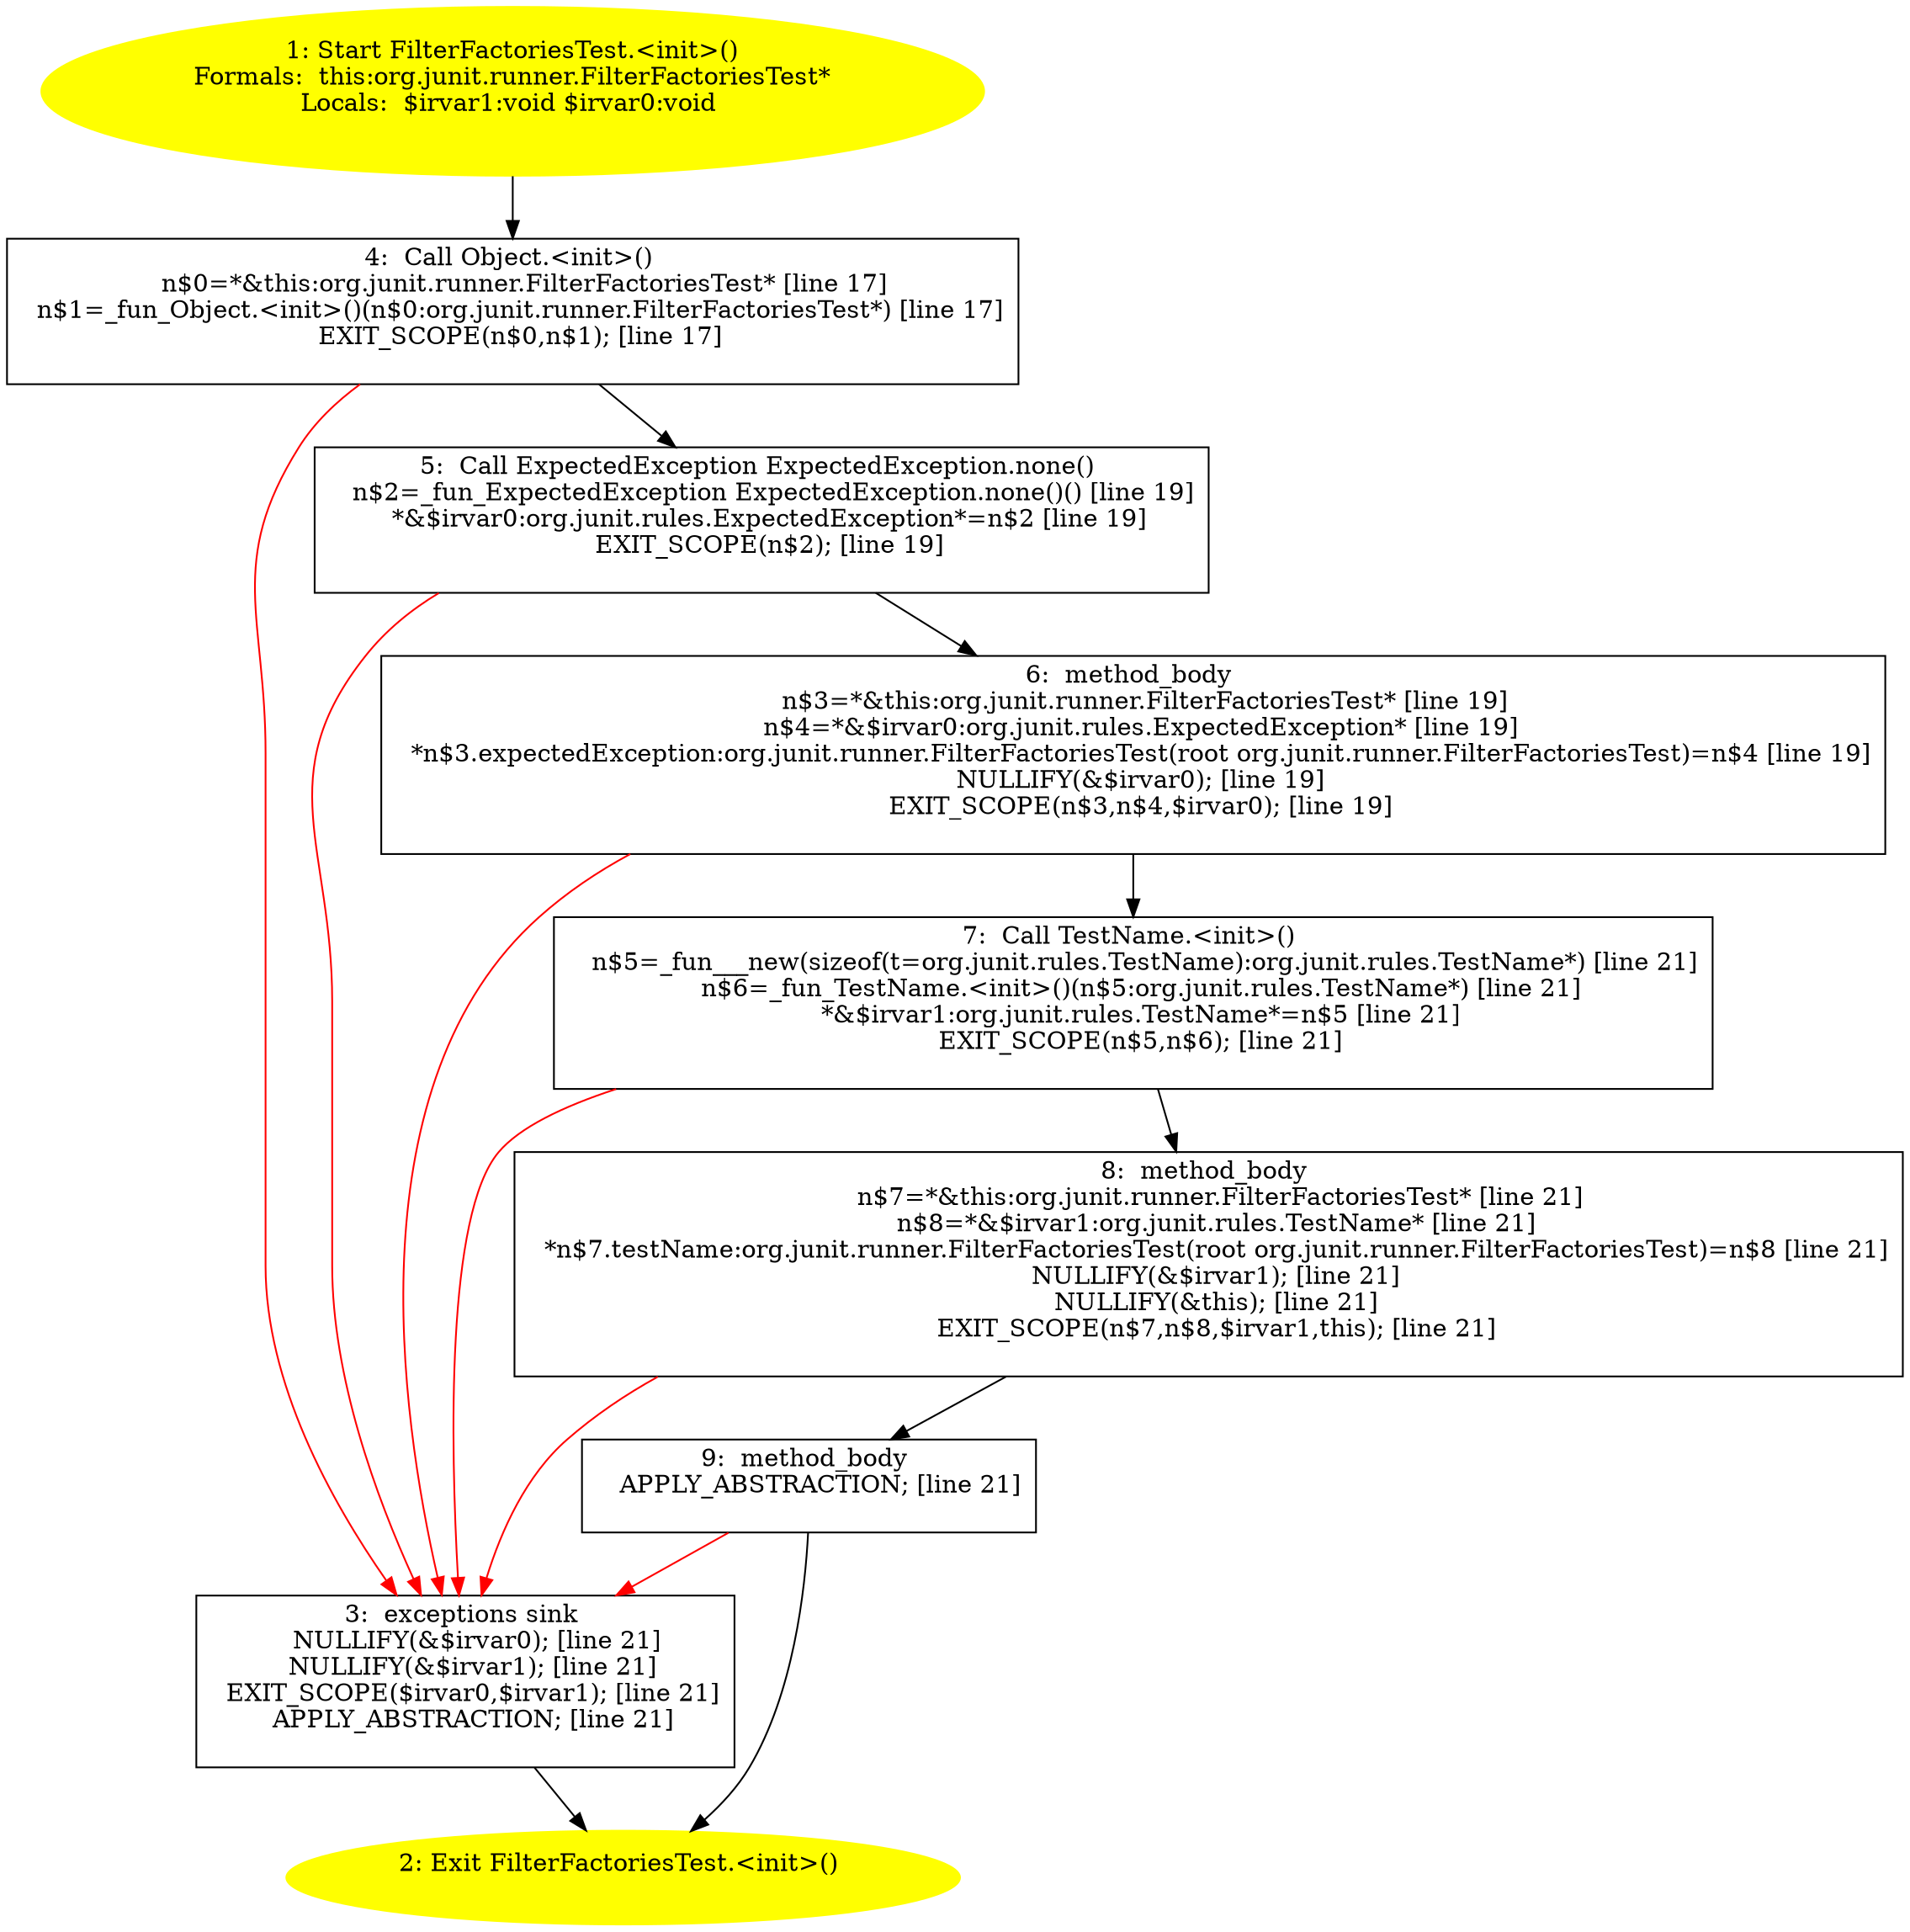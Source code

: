 /* @generated */
digraph cfg {
"org.junit.runner.FilterFactoriesTest.<init>().06a18414f97bbb165f046670eee36a52_1" [label="1: Start FilterFactoriesTest.<init>()\nFormals:  this:org.junit.runner.FilterFactoriesTest*\nLocals:  $irvar1:void $irvar0:void \n  " color=yellow style=filled]
	

	 "org.junit.runner.FilterFactoriesTest.<init>().06a18414f97bbb165f046670eee36a52_1" -> "org.junit.runner.FilterFactoriesTest.<init>().06a18414f97bbb165f046670eee36a52_4" ;
"org.junit.runner.FilterFactoriesTest.<init>().06a18414f97bbb165f046670eee36a52_2" [label="2: Exit FilterFactoriesTest.<init>() \n  " color=yellow style=filled]
	

"org.junit.runner.FilterFactoriesTest.<init>().06a18414f97bbb165f046670eee36a52_3" [label="3:  exceptions sink \n   NULLIFY(&$irvar0); [line 21]\n  NULLIFY(&$irvar1); [line 21]\n  EXIT_SCOPE($irvar0,$irvar1); [line 21]\n  APPLY_ABSTRACTION; [line 21]\n " shape="box"]
	

	 "org.junit.runner.FilterFactoriesTest.<init>().06a18414f97bbb165f046670eee36a52_3" -> "org.junit.runner.FilterFactoriesTest.<init>().06a18414f97bbb165f046670eee36a52_2" ;
"org.junit.runner.FilterFactoriesTest.<init>().06a18414f97bbb165f046670eee36a52_4" [label="4:  Call Object.<init>() \n   n$0=*&this:org.junit.runner.FilterFactoriesTest* [line 17]\n  n$1=_fun_Object.<init>()(n$0:org.junit.runner.FilterFactoriesTest*) [line 17]\n  EXIT_SCOPE(n$0,n$1); [line 17]\n " shape="box"]
	

	 "org.junit.runner.FilterFactoriesTest.<init>().06a18414f97bbb165f046670eee36a52_4" -> "org.junit.runner.FilterFactoriesTest.<init>().06a18414f97bbb165f046670eee36a52_5" ;
	 "org.junit.runner.FilterFactoriesTest.<init>().06a18414f97bbb165f046670eee36a52_4" -> "org.junit.runner.FilterFactoriesTest.<init>().06a18414f97bbb165f046670eee36a52_3" [color="red" ];
"org.junit.runner.FilterFactoriesTest.<init>().06a18414f97bbb165f046670eee36a52_5" [label="5:  Call ExpectedException ExpectedException.none() \n   n$2=_fun_ExpectedException ExpectedException.none()() [line 19]\n  *&$irvar0:org.junit.rules.ExpectedException*=n$2 [line 19]\n  EXIT_SCOPE(n$2); [line 19]\n " shape="box"]
	

	 "org.junit.runner.FilterFactoriesTest.<init>().06a18414f97bbb165f046670eee36a52_5" -> "org.junit.runner.FilterFactoriesTest.<init>().06a18414f97bbb165f046670eee36a52_6" ;
	 "org.junit.runner.FilterFactoriesTest.<init>().06a18414f97bbb165f046670eee36a52_5" -> "org.junit.runner.FilterFactoriesTest.<init>().06a18414f97bbb165f046670eee36a52_3" [color="red" ];
"org.junit.runner.FilterFactoriesTest.<init>().06a18414f97bbb165f046670eee36a52_6" [label="6:  method_body \n   n$3=*&this:org.junit.runner.FilterFactoriesTest* [line 19]\n  n$4=*&$irvar0:org.junit.rules.ExpectedException* [line 19]\n  *n$3.expectedException:org.junit.runner.FilterFactoriesTest(root org.junit.runner.FilterFactoriesTest)=n$4 [line 19]\n  NULLIFY(&$irvar0); [line 19]\n  EXIT_SCOPE(n$3,n$4,$irvar0); [line 19]\n " shape="box"]
	

	 "org.junit.runner.FilterFactoriesTest.<init>().06a18414f97bbb165f046670eee36a52_6" -> "org.junit.runner.FilterFactoriesTest.<init>().06a18414f97bbb165f046670eee36a52_7" ;
	 "org.junit.runner.FilterFactoriesTest.<init>().06a18414f97bbb165f046670eee36a52_6" -> "org.junit.runner.FilterFactoriesTest.<init>().06a18414f97bbb165f046670eee36a52_3" [color="red" ];
"org.junit.runner.FilterFactoriesTest.<init>().06a18414f97bbb165f046670eee36a52_7" [label="7:  Call TestName.<init>() \n   n$5=_fun___new(sizeof(t=org.junit.rules.TestName):org.junit.rules.TestName*) [line 21]\n  n$6=_fun_TestName.<init>()(n$5:org.junit.rules.TestName*) [line 21]\n  *&$irvar1:org.junit.rules.TestName*=n$5 [line 21]\n  EXIT_SCOPE(n$5,n$6); [line 21]\n " shape="box"]
	

	 "org.junit.runner.FilterFactoriesTest.<init>().06a18414f97bbb165f046670eee36a52_7" -> "org.junit.runner.FilterFactoriesTest.<init>().06a18414f97bbb165f046670eee36a52_8" ;
	 "org.junit.runner.FilterFactoriesTest.<init>().06a18414f97bbb165f046670eee36a52_7" -> "org.junit.runner.FilterFactoriesTest.<init>().06a18414f97bbb165f046670eee36a52_3" [color="red" ];
"org.junit.runner.FilterFactoriesTest.<init>().06a18414f97bbb165f046670eee36a52_8" [label="8:  method_body \n   n$7=*&this:org.junit.runner.FilterFactoriesTest* [line 21]\n  n$8=*&$irvar1:org.junit.rules.TestName* [line 21]\n  *n$7.testName:org.junit.runner.FilterFactoriesTest(root org.junit.runner.FilterFactoriesTest)=n$8 [line 21]\n  NULLIFY(&$irvar1); [line 21]\n  NULLIFY(&this); [line 21]\n  EXIT_SCOPE(n$7,n$8,$irvar1,this); [line 21]\n " shape="box"]
	

	 "org.junit.runner.FilterFactoriesTest.<init>().06a18414f97bbb165f046670eee36a52_8" -> "org.junit.runner.FilterFactoriesTest.<init>().06a18414f97bbb165f046670eee36a52_9" ;
	 "org.junit.runner.FilterFactoriesTest.<init>().06a18414f97bbb165f046670eee36a52_8" -> "org.junit.runner.FilterFactoriesTest.<init>().06a18414f97bbb165f046670eee36a52_3" [color="red" ];
"org.junit.runner.FilterFactoriesTest.<init>().06a18414f97bbb165f046670eee36a52_9" [label="9:  method_body \n   APPLY_ABSTRACTION; [line 21]\n " shape="box"]
	

	 "org.junit.runner.FilterFactoriesTest.<init>().06a18414f97bbb165f046670eee36a52_9" -> "org.junit.runner.FilterFactoriesTest.<init>().06a18414f97bbb165f046670eee36a52_2" ;
	 "org.junit.runner.FilterFactoriesTest.<init>().06a18414f97bbb165f046670eee36a52_9" -> "org.junit.runner.FilterFactoriesTest.<init>().06a18414f97bbb165f046670eee36a52_3" [color="red" ];
}
